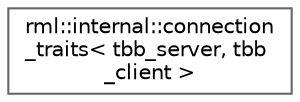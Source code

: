 digraph "类继承关系图"
{
 // LATEX_PDF_SIZE
  bgcolor="transparent";
  edge [fontname=Helvetica,fontsize=10,labelfontname=Helvetica,labelfontsize=10];
  node [fontname=Helvetica,fontsize=10,shape=box,height=0.2,width=0.4];
  rankdir="LR";
  Node0 [id="Node000000",label="rml::internal::connection\l_traits\< tbb_server, tbb\l_client \>",height=0.2,width=0.4,color="grey40", fillcolor="white", style="filled",URL="$structrml_1_1internal_1_1connection__traits_3_01tbb__server_00_01tbb__client_01_4.html",tooltip=" "];
}
